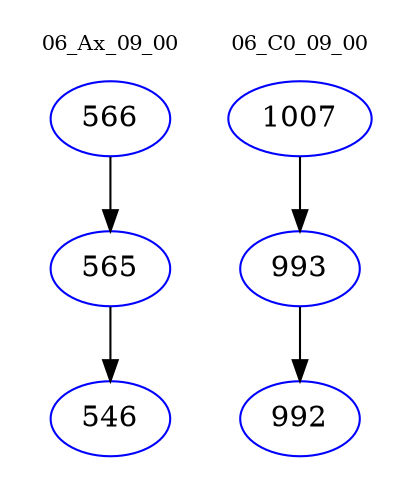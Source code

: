 digraph{
subgraph cluster_0 {
color = white
label = "06_Ax_09_00";
fontsize=10;
T0_566 [label="566", color="blue"]
T0_566 -> T0_565 [color="black"]
T0_565 [label="565", color="blue"]
T0_565 -> T0_546 [color="black"]
T0_546 [label="546", color="blue"]
}
subgraph cluster_1 {
color = white
label = "06_C0_09_00";
fontsize=10;
T1_1007 [label="1007", color="blue"]
T1_1007 -> T1_993 [color="black"]
T1_993 [label="993", color="blue"]
T1_993 -> T1_992 [color="black"]
T1_992 [label="992", color="blue"]
}
}
